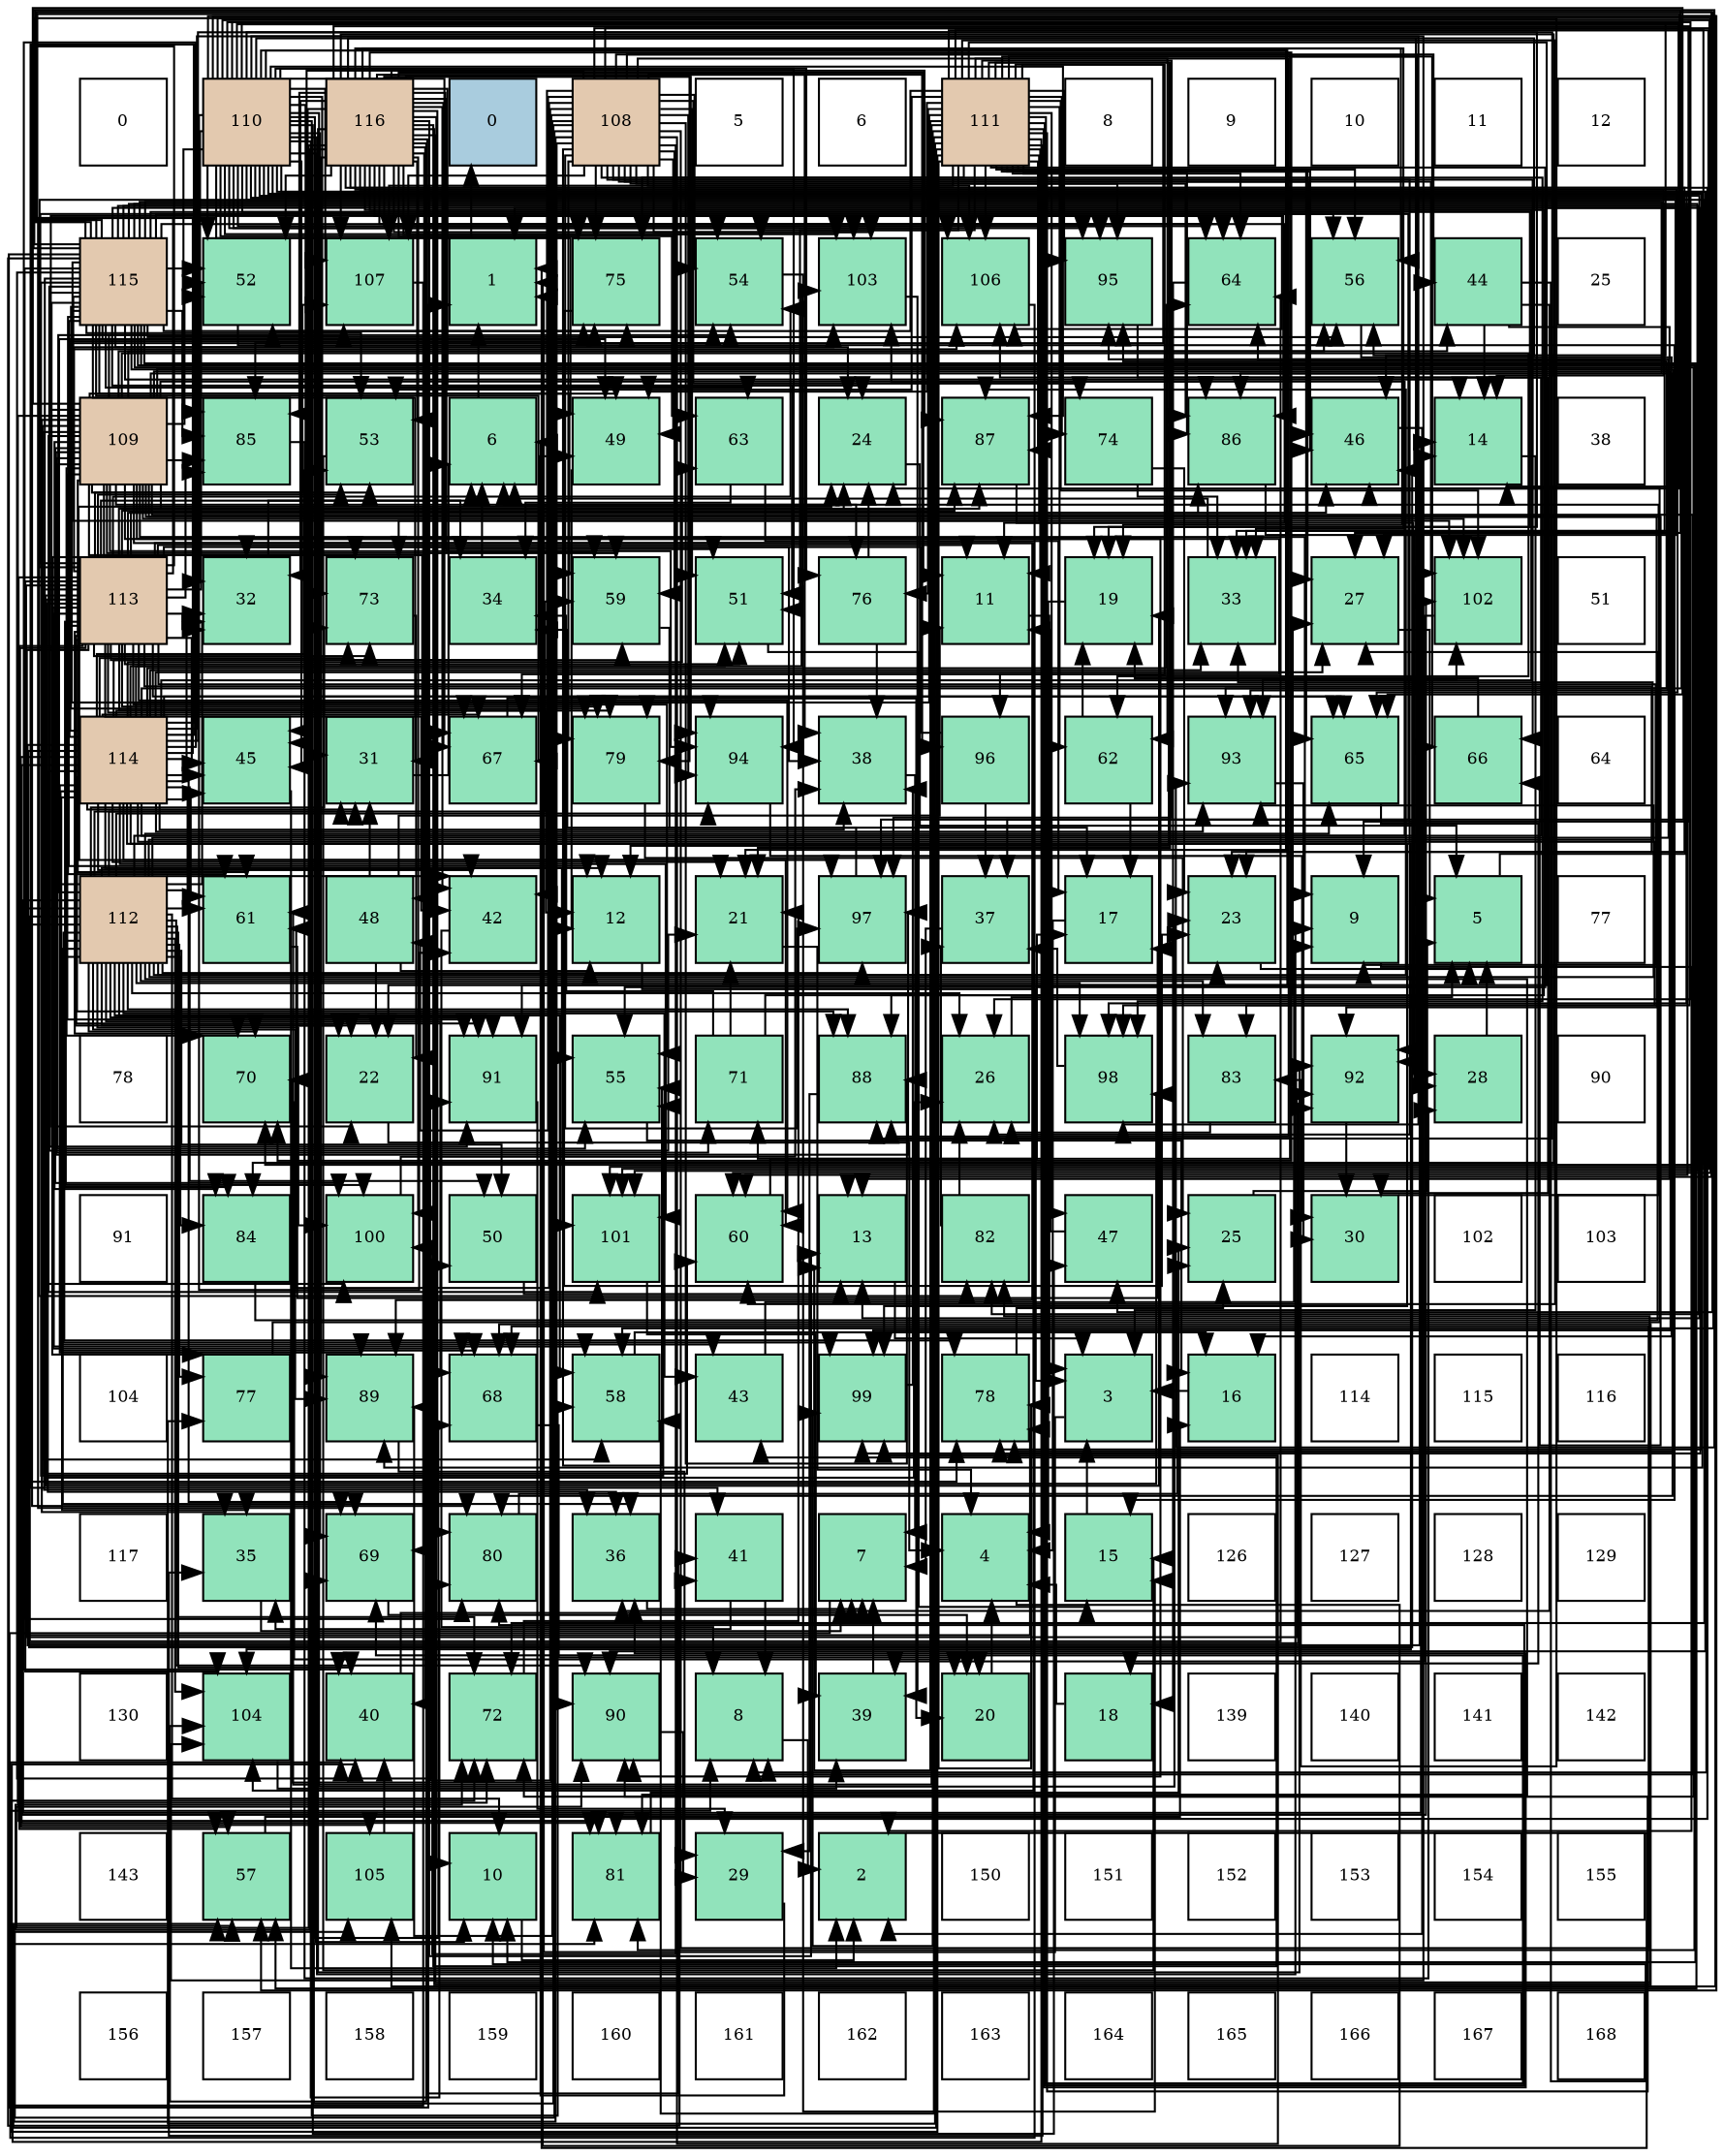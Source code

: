 digraph layout{
 rankdir=TB;
 splines=ortho;
 node [style=filled shape=square fixedsize=true width=0.6];
0[label="0", fontsize=8, fillcolor="#ffffff"];
1[label="110", fontsize=8, fillcolor="#e3c9af"];
2[label="116", fontsize=8, fillcolor="#e3c9af"];
3[label="0", fontsize=8, fillcolor="#a9ccde"];
4[label="108", fontsize=8, fillcolor="#e3c9af"];
5[label="5", fontsize=8, fillcolor="#ffffff"];
6[label="6", fontsize=8, fillcolor="#ffffff"];
7[label="111", fontsize=8, fillcolor="#e3c9af"];
8[label="8", fontsize=8, fillcolor="#ffffff"];
9[label="9", fontsize=8, fillcolor="#ffffff"];
10[label="10", fontsize=8, fillcolor="#ffffff"];
11[label="11", fontsize=8, fillcolor="#ffffff"];
12[label="12", fontsize=8, fillcolor="#ffffff"];
13[label="115", fontsize=8, fillcolor="#e3c9af"];
14[label="52", fontsize=8, fillcolor="#91e3bb"];
15[label="107", fontsize=8, fillcolor="#91e3bb"];
16[label="1", fontsize=8, fillcolor="#91e3bb"];
17[label="75", fontsize=8, fillcolor="#91e3bb"];
18[label="54", fontsize=8, fillcolor="#91e3bb"];
19[label="103", fontsize=8, fillcolor="#91e3bb"];
20[label="106", fontsize=8, fillcolor="#91e3bb"];
21[label="95", fontsize=8, fillcolor="#91e3bb"];
22[label="64", fontsize=8, fillcolor="#91e3bb"];
23[label="56", fontsize=8, fillcolor="#91e3bb"];
24[label="44", fontsize=8, fillcolor="#91e3bb"];
25[label="25", fontsize=8, fillcolor="#ffffff"];
26[label="109", fontsize=8, fillcolor="#e3c9af"];
27[label="85", fontsize=8, fillcolor="#91e3bb"];
28[label="53", fontsize=8, fillcolor="#91e3bb"];
29[label="6", fontsize=8, fillcolor="#91e3bb"];
30[label="49", fontsize=8, fillcolor="#91e3bb"];
31[label="63", fontsize=8, fillcolor="#91e3bb"];
32[label="24", fontsize=8, fillcolor="#91e3bb"];
33[label="87", fontsize=8, fillcolor="#91e3bb"];
34[label="74", fontsize=8, fillcolor="#91e3bb"];
35[label="86", fontsize=8, fillcolor="#91e3bb"];
36[label="46", fontsize=8, fillcolor="#91e3bb"];
37[label="14", fontsize=8, fillcolor="#91e3bb"];
38[label="38", fontsize=8, fillcolor="#ffffff"];
39[label="113", fontsize=8, fillcolor="#e3c9af"];
40[label="32", fontsize=8, fillcolor="#91e3bb"];
41[label="73", fontsize=8, fillcolor="#91e3bb"];
42[label="34", fontsize=8, fillcolor="#91e3bb"];
43[label="59", fontsize=8, fillcolor="#91e3bb"];
44[label="51", fontsize=8, fillcolor="#91e3bb"];
45[label="76", fontsize=8, fillcolor="#91e3bb"];
46[label="11", fontsize=8, fillcolor="#91e3bb"];
47[label="19", fontsize=8, fillcolor="#91e3bb"];
48[label="33", fontsize=8, fillcolor="#91e3bb"];
49[label="27", fontsize=8, fillcolor="#91e3bb"];
50[label="102", fontsize=8, fillcolor="#91e3bb"];
51[label="51", fontsize=8, fillcolor="#ffffff"];
52[label="114", fontsize=8, fillcolor="#e3c9af"];
53[label="45", fontsize=8, fillcolor="#91e3bb"];
54[label="31", fontsize=8, fillcolor="#91e3bb"];
55[label="67", fontsize=8, fillcolor="#91e3bb"];
56[label="79", fontsize=8, fillcolor="#91e3bb"];
57[label="94", fontsize=8, fillcolor="#91e3bb"];
58[label="38", fontsize=8, fillcolor="#91e3bb"];
59[label="96", fontsize=8, fillcolor="#91e3bb"];
60[label="62", fontsize=8, fillcolor="#91e3bb"];
61[label="93", fontsize=8, fillcolor="#91e3bb"];
62[label="65", fontsize=8, fillcolor="#91e3bb"];
63[label="66", fontsize=8, fillcolor="#91e3bb"];
64[label="64", fontsize=8, fillcolor="#ffffff"];
65[label="112", fontsize=8, fillcolor="#e3c9af"];
66[label="61", fontsize=8, fillcolor="#91e3bb"];
67[label="48", fontsize=8, fillcolor="#91e3bb"];
68[label="42", fontsize=8, fillcolor="#91e3bb"];
69[label="12", fontsize=8, fillcolor="#91e3bb"];
70[label="21", fontsize=8, fillcolor="#91e3bb"];
71[label="97", fontsize=8, fillcolor="#91e3bb"];
72[label="37", fontsize=8, fillcolor="#91e3bb"];
73[label="17", fontsize=8, fillcolor="#91e3bb"];
74[label="23", fontsize=8, fillcolor="#91e3bb"];
75[label="9", fontsize=8, fillcolor="#91e3bb"];
76[label="5", fontsize=8, fillcolor="#91e3bb"];
77[label="77", fontsize=8, fillcolor="#ffffff"];
78[label="78", fontsize=8, fillcolor="#ffffff"];
79[label="70", fontsize=8, fillcolor="#91e3bb"];
80[label="22", fontsize=8, fillcolor="#91e3bb"];
81[label="91", fontsize=8, fillcolor="#91e3bb"];
82[label="55", fontsize=8, fillcolor="#91e3bb"];
83[label="71", fontsize=8, fillcolor="#91e3bb"];
84[label="88", fontsize=8, fillcolor="#91e3bb"];
85[label="26", fontsize=8, fillcolor="#91e3bb"];
86[label="98", fontsize=8, fillcolor="#91e3bb"];
87[label="83", fontsize=8, fillcolor="#91e3bb"];
88[label="92", fontsize=8, fillcolor="#91e3bb"];
89[label="28", fontsize=8, fillcolor="#91e3bb"];
90[label="90", fontsize=8, fillcolor="#ffffff"];
91[label="91", fontsize=8, fillcolor="#ffffff"];
92[label="84", fontsize=8, fillcolor="#91e3bb"];
93[label="100", fontsize=8, fillcolor="#91e3bb"];
94[label="50", fontsize=8, fillcolor="#91e3bb"];
95[label="101", fontsize=8, fillcolor="#91e3bb"];
96[label="60", fontsize=8, fillcolor="#91e3bb"];
97[label="13", fontsize=8, fillcolor="#91e3bb"];
98[label="82", fontsize=8, fillcolor="#91e3bb"];
99[label="47", fontsize=8, fillcolor="#91e3bb"];
100[label="25", fontsize=8, fillcolor="#91e3bb"];
101[label="30", fontsize=8, fillcolor="#91e3bb"];
102[label="102", fontsize=8, fillcolor="#ffffff"];
103[label="103", fontsize=8, fillcolor="#ffffff"];
104[label="104", fontsize=8, fillcolor="#ffffff"];
105[label="77", fontsize=8, fillcolor="#91e3bb"];
106[label="89", fontsize=8, fillcolor="#91e3bb"];
107[label="68", fontsize=8, fillcolor="#91e3bb"];
108[label="58", fontsize=8, fillcolor="#91e3bb"];
109[label="43", fontsize=8, fillcolor="#91e3bb"];
110[label="99", fontsize=8, fillcolor="#91e3bb"];
111[label="78", fontsize=8, fillcolor="#91e3bb"];
112[label="3", fontsize=8, fillcolor="#91e3bb"];
113[label="16", fontsize=8, fillcolor="#91e3bb"];
114[label="114", fontsize=8, fillcolor="#ffffff"];
115[label="115", fontsize=8, fillcolor="#ffffff"];
116[label="116", fontsize=8, fillcolor="#ffffff"];
117[label="117", fontsize=8, fillcolor="#ffffff"];
118[label="35", fontsize=8, fillcolor="#91e3bb"];
119[label="69", fontsize=8, fillcolor="#91e3bb"];
120[label="80", fontsize=8, fillcolor="#91e3bb"];
121[label="36", fontsize=8, fillcolor="#91e3bb"];
122[label="41", fontsize=8, fillcolor="#91e3bb"];
123[label="7", fontsize=8, fillcolor="#91e3bb"];
124[label="4", fontsize=8, fillcolor="#91e3bb"];
125[label="15", fontsize=8, fillcolor="#91e3bb"];
126[label="126", fontsize=8, fillcolor="#ffffff"];
127[label="127", fontsize=8, fillcolor="#ffffff"];
128[label="128", fontsize=8, fillcolor="#ffffff"];
129[label="129", fontsize=8, fillcolor="#ffffff"];
130[label="130", fontsize=8, fillcolor="#ffffff"];
131[label="104", fontsize=8, fillcolor="#91e3bb"];
132[label="40", fontsize=8, fillcolor="#91e3bb"];
133[label="72", fontsize=8, fillcolor="#91e3bb"];
134[label="90", fontsize=8, fillcolor="#91e3bb"];
135[label="8", fontsize=8, fillcolor="#91e3bb"];
136[label="39", fontsize=8, fillcolor="#91e3bb"];
137[label="20", fontsize=8, fillcolor="#91e3bb"];
138[label="18", fontsize=8, fillcolor="#91e3bb"];
139[label="139", fontsize=8, fillcolor="#ffffff"];
140[label="140", fontsize=8, fillcolor="#ffffff"];
141[label="141", fontsize=8, fillcolor="#ffffff"];
142[label="142", fontsize=8, fillcolor="#ffffff"];
143[label="143", fontsize=8, fillcolor="#ffffff"];
144[label="57", fontsize=8, fillcolor="#91e3bb"];
145[label="105", fontsize=8, fillcolor="#91e3bb"];
146[label="10", fontsize=8, fillcolor="#91e3bb"];
147[label="81", fontsize=8, fillcolor="#91e3bb"];
148[label="29", fontsize=8, fillcolor="#91e3bb"];
149[label="2", fontsize=8, fillcolor="#91e3bb"];
150[label="150", fontsize=8, fillcolor="#ffffff"];
151[label="151", fontsize=8, fillcolor="#ffffff"];
152[label="152", fontsize=8, fillcolor="#ffffff"];
153[label="153", fontsize=8, fillcolor="#ffffff"];
154[label="154", fontsize=8, fillcolor="#ffffff"];
155[label="155", fontsize=8, fillcolor="#ffffff"];
156[label="156", fontsize=8, fillcolor="#ffffff"];
157[label="157", fontsize=8, fillcolor="#ffffff"];
158[label="158", fontsize=8, fillcolor="#ffffff"];
159[label="159", fontsize=8, fillcolor="#ffffff"];
160[label="160", fontsize=8, fillcolor="#ffffff"];
161[label="161", fontsize=8, fillcolor="#ffffff"];
162[label="162", fontsize=8, fillcolor="#ffffff"];
163[label="163", fontsize=8, fillcolor="#ffffff"];
164[label="164", fontsize=8, fillcolor="#ffffff"];
165[label="165", fontsize=8, fillcolor="#ffffff"];
166[label="166", fontsize=8, fillcolor="#ffffff"];
167[label="167", fontsize=8, fillcolor="#ffffff"];
168[label="168", fontsize=8, fillcolor="#ffffff"];
edge [constraint=false, style=vis];16 -> 3;
149 -> 16;
112 -> 16;
124 -> 16;
76 -> 16;
29 -> 16;
123 -> 16;
135 -> 149;
75 -> 149;
146 -> 149;
46 -> 112;
69 -> 112;
97 -> 112;
37 -> 112;
125 -> 112;
113 -> 112;
73 -> 124;
138 -> 124;
47 -> 124;
137 -> 124;
70 -> 124;
80 -> 124;
74 -> 76;
32 -> 76;
100 -> 76;
85 -> 76;
49 -> 76;
89 -> 76;
148 -> 29;
101 -> 29;
54 -> 29;
40 -> 29;
48 -> 29;
42 -> 29;
118 -> 123;
121 -> 123;
72 -> 123;
58 -> 123;
136 -> 123;
132 -> 123;
122 -> 135;
122 -> 118;
68 -> 135;
109 -> 75;
24 -> 146;
24 -> 97;
24 -> 37;
24 -> 121;
53 -> 149;
36 -> 149;
99 -> 46;
67 -> 46;
67 -> 69;
67 -> 80;
67 -> 54;
30 -> 69;
94 -> 97;
44 -> 125;
14 -> 125;
28 -> 125;
18 -> 125;
82 -> 113;
23 -> 113;
144 -> 113;
108 -> 113;
43 -> 73;
96 -> 73;
66 -> 73;
60 -> 73;
60 -> 47;
31 -> 73;
31 -> 42;
22 -> 138;
62 -> 138;
63 -> 47;
55 -> 137;
107 -> 137;
119 -> 137;
79 -> 137;
83 -> 70;
83 -> 49;
83 -> 42;
133 -> 70;
41 -> 80;
34 -> 74;
34 -> 48;
17 -> 74;
45 -> 32;
45 -> 58;
105 -> 32;
111 -> 100;
56 -> 100;
120 -> 100;
147 -> 100;
98 -> 85;
98 -> 72;
87 -> 85;
92 -> 49;
27 -> 89;
35 -> 89;
33 -> 89;
84 -> 148;
106 -> 148;
134 -> 148;
81 -> 148;
88 -> 101;
61 -> 101;
57 -> 101;
21 -> 101;
59 -> 40;
59 -> 72;
71 -> 42;
86 -> 72;
110 -> 58;
93 -> 58;
95 -> 136;
50 -> 136;
19 -> 136;
131 -> 136;
145 -> 132;
20 -> 132;
15 -> 132;
4 -> 75;
4 -> 85;
4 -> 68;
4 -> 24;
4 -> 53;
4 -> 36;
4 -> 99;
4 -> 67;
4 -> 30;
4 -> 44;
4 -> 18;
4 -> 82;
4 -> 144;
4 -> 43;
4 -> 66;
4 -> 60;
4 -> 63;
4 -> 107;
4 -> 119;
4 -> 79;
4 -> 83;
4 -> 34;
4 -> 17;
4 -> 56;
4 -> 35;
4 -> 84;
4 -> 106;
4 -> 134;
4 -> 81;
4 -> 57;
4 -> 21;
4 -> 59;
4 -> 71;
4 -> 86;
4 -> 110;
4 -> 93;
4 -> 50;
4 -> 19;
4 -> 145;
4 -> 20;
4 -> 15;
26 -> 135;
26 -> 75;
26 -> 118;
26 -> 24;
26 -> 67;
26 -> 30;
26 -> 14;
26 -> 28;
26 -> 18;
26 -> 82;
26 -> 23;
26 -> 108;
26 -> 43;
26 -> 96;
26 -> 66;
26 -> 60;
26 -> 62;
26 -> 63;
26 -> 79;
26 -> 83;
26 -> 133;
26 -> 41;
26 -> 45;
26 -> 120;
26 -> 92;
26 -> 27;
26 -> 35;
26 -> 33;
26 -> 134;
26 -> 81;
26 -> 88;
26 -> 61;
26 -> 57;
26 -> 59;
26 -> 71;
26 -> 110;
26 -> 93;
26 -> 95;
26 -> 50;
26 -> 131;
26 -> 20;
1 -> 135;
1 -> 75;
1 -> 146;
1 -> 97;
1 -> 37;
1 -> 47;
1 -> 70;
1 -> 80;
1 -> 74;
1 -> 85;
1 -> 54;
1 -> 40;
1 -> 48;
1 -> 72;
1 -> 68;
1 -> 53;
1 -> 99;
1 -> 30;
1 -> 14;
1 -> 23;
1 -> 144;
1 -> 108;
1 -> 96;
1 -> 22;
1 -> 62;
1 -> 55;
1 -> 107;
1 -> 119;
1 -> 41;
1 -> 17;
1 -> 45;
1 -> 111;
1 -> 120;
1 -> 27;
1 -> 33;
1 -> 84;
1 -> 106;
1 -> 134;
1 -> 88;
1 -> 61;
1 -> 57;
1 -> 21;
1 -> 86;
1 -> 95;
1 -> 19;
1 -> 131;
1 -> 145;
1 -> 20;
1 -> 15;
7 -> 135;
7 -> 46;
7 -> 69;
7 -> 97;
7 -> 70;
7 -> 49;
7 -> 118;
7 -> 121;
7 -> 36;
7 -> 99;
7 -> 30;
7 -> 44;
7 -> 14;
7 -> 28;
7 -> 18;
7 -> 82;
7 -> 23;
7 -> 144;
7 -> 108;
7 -> 96;
7 -> 66;
7 -> 60;
7 -> 22;
7 -> 62;
7 -> 63;
7 -> 55;
7 -> 119;
7 -> 79;
7 -> 133;
7 -> 41;
7 -> 34;
7 -> 17;
7 -> 45;
7 -> 105;
7 -> 111;
7 -> 56;
7 -> 120;
7 -> 147;
7 -> 27;
7 -> 35;
7 -> 33;
7 -> 84;
7 -> 81;
7 -> 88;
7 -> 21;
7 -> 71;
7 -> 110;
7 -> 95;
7 -> 50;
7 -> 20;
7 -> 15;
65 -> 146;
65 -> 69;
65 -> 37;
65 -> 80;
65 -> 74;
65 -> 85;
65 -> 54;
65 -> 40;
65 -> 48;
65 -> 118;
65 -> 121;
65 -> 132;
65 -> 68;
65 -> 109;
65 -> 53;
65 -> 36;
65 -> 94;
65 -> 108;
65 -> 43;
65 -> 66;
65 -> 22;
65 -> 62;
65 -> 107;
65 -> 79;
65 -> 133;
65 -> 41;
65 -> 17;
65 -> 105;
65 -> 111;
65 -> 147;
65 -> 87;
65 -> 92;
65 -> 33;
65 -> 84;
65 -> 106;
65 -> 134;
65 -> 81;
65 -> 61;
65 -> 57;
65 -> 21;
65 -> 71;
65 -> 86;
65 -> 110;
65 -> 93;
65 -> 95;
65 -> 50;
65 -> 19;
65 -> 131;
65 -> 15;
39 -> 75;
39 -> 46;
39 -> 69;
39 -> 47;
39 -> 80;
39 -> 74;
39 -> 32;
39 -> 85;
39 -> 40;
39 -> 42;
39 -> 121;
39 -> 58;
39 -> 68;
39 -> 53;
39 -> 36;
39 -> 44;
39 -> 14;
39 -> 28;
39 -> 18;
39 -> 82;
39 -> 23;
39 -> 144;
39 -> 108;
39 -> 43;
39 -> 96;
39 -> 62;
39 -> 55;
39 -> 107;
39 -> 119;
39 -> 79;
39 -> 133;
39 -> 41;
39 -> 105;
39 -> 111;
39 -> 56;
39 -> 120;
39 -> 147;
39 -> 92;
39 -> 27;
39 -> 35;
39 -> 33;
39 -> 106;
39 -> 81;
39 -> 88;
39 -> 71;
39 -> 86;
39 -> 93;
39 -> 19;
39 -> 131;
39 -> 145;
39 -> 15;
52 -> 37;
52 -> 47;
52 -> 70;
52 -> 32;
52 -> 49;
52 -> 54;
52 -> 40;
52 -> 48;
52 -> 121;
52 -> 58;
52 -> 132;
52 -> 122;
52 -> 68;
52 -> 109;
52 -> 53;
52 -> 30;
52 -> 94;
52 -> 44;
52 -> 28;
52 -> 18;
52 -> 82;
52 -> 144;
52 -> 96;
52 -> 66;
52 -> 31;
52 -> 22;
52 -> 62;
52 -> 55;
52 -> 107;
52 -> 119;
52 -> 41;
52 -> 17;
52 -> 111;
52 -> 56;
52 -> 147;
52 -> 98;
52 -> 87;
52 -> 84;
52 -> 106;
52 -> 88;
52 -> 61;
52 -> 21;
52 -> 86;
52 -> 110;
52 -> 95;
52 -> 50;
52 -> 19;
52 -> 131;
52 -> 20;
13 -> 146;
13 -> 46;
13 -> 69;
13 -> 97;
13 -> 37;
13 -> 47;
13 -> 70;
13 -> 80;
13 -> 32;
13 -> 49;
13 -> 54;
13 -> 48;
13 -> 122;
13 -> 36;
13 -> 30;
13 -> 94;
13 -> 44;
13 -> 14;
13 -> 28;
13 -> 82;
13 -> 23;
13 -> 144;
13 -> 108;
13 -> 43;
13 -> 96;
13 -> 66;
13 -> 31;
13 -> 22;
13 -> 55;
13 -> 133;
13 -> 17;
13 -> 111;
13 -> 56;
13 -> 120;
13 -> 147;
13 -> 98;
13 -> 87;
13 -> 27;
13 -> 35;
13 -> 134;
13 -> 81;
13 -> 61;
13 -> 57;
13 -> 71;
13 -> 110;
13 -> 93;
13 -> 95;
13 -> 50;
13 -> 20;
2 -> 146;
2 -> 46;
2 -> 97;
2 -> 37;
2 -> 74;
2 -> 32;
2 -> 49;
2 -> 40;
2 -> 48;
2 -> 58;
2 -> 132;
2 -> 122;
2 -> 68;
2 -> 109;
2 -> 53;
2 -> 36;
2 -> 44;
2 -> 14;
2 -> 28;
2 -> 18;
2 -> 23;
2 -> 43;
2 -> 31;
2 -> 22;
2 -> 55;
2 -> 107;
2 -> 119;
2 -> 79;
2 -> 133;
2 -> 56;
2 -> 120;
2 -> 147;
2 -> 98;
2 -> 92;
2 -> 27;
2 -> 35;
2 -> 33;
2 -> 84;
2 -> 106;
2 -> 134;
2 -> 88;
2 -> 61;
2 -> 57;
2 -> 21;
2 -> 86;
2 -> 93;
2 -> 19;
2 -> 131;
2 -> 15;
edge [constraint=true, style=invis];
0 -> 13 -> 26 -> 39 -> 52 -> 65 -> 78 -> 91 -> 104 -> 117 -> 130 -> 143 -> 156;
1 -> 14 -> 27 -> 40 -> 53 -> 66 -> 79 -> 92 -> 105 -> 118 -> 131 -> 144 -> 157;
2 -> 15 -> 28 -> 41 -> 54 -> 67 -> 80 -> 93 -> 106 -> 119 -> 132 -> 145 -> 158;
3 -> 16 -> 29 -> 42 -> 55 -> 68 -> 81 -> 94 -> 107 -> 120 -> 133 -> 146 -> 159;
4 -> 17 -> 30 -> 43 -> 56 -> 69 -> 82 -> 95 -> 108 -> 121 -> 134 -> 147 -> 160;
5 -> 18 -> 31 -> 44 -> 57 -> 70 -> 83 -> 96 -> 109 -> 122 -> 135 -> 148 -> 161;
6 -> 19 -> 32 -> 45 -> 58 -> 71 -> 84 -> 97 -> 110 -> 123 -> 136 -> 149 -> 162;
7 -> 20 -> 33 -> 46 -> 59 -> 72 -> 85 -> 98 -> 111 -> 124 -> 137 -> 150 -> 163;
8 -> 21 -> 34 -> 47 -> 60 -> 73 -> 86 -> 99 -> 112 -> 125 -> 138 -> 151 -> 164;
9 -> 22 -> 35 -> 48 -> 61 -> 74 -> 87 -> 100 -> 113 -> 126 -> 139 -> 152 -> 165;
10 -> 23 -> 36 -> 49 -> 62 -> 75 -> 88 -> 101 -> 114 -> 127 -> 140 -> 153 -> 166;
11 -> 24 -> 37 -> 50 -> 63 -> 76 -> 89 -> 102 -> 115 -> 128 -> 141 -> 154 -> 167;
12 -> 25 -> 38 -> 51 -> 64 -> 77 -> 90 -> 103 -> 116 -> 129 -> 142 -> 155 -> 168;
rank = same {0 -> 1 -> 2 -> 3 -> 4 -> 5 -> 6 -> 7 -> 8 -> 9 -> 10 -> 11 -> 12};
rank = same {13 -> 14 -> 15 -> 16 -> 17 -> 18 -> 19 -> 20 -> 21 -> 22 -> 23 -> 24 -> 25};
rank = same {26 -> 27 -> 28 -> 29 -> 30 -> 31 -> 32 -> 33 -> 34 -> 35 -> 36 -> 37 -> 38};
rank = same {39 -> 40 -> 41 -> 42 -> 43 -> 44 -> 45 -> 46 -> 47 -> 48 -> 49 -> 50 -> 51};
rank = same {52 -> 53 -> 54 -> 55 -> 56 -> 57 -> 58 -> 59 -> 60 -> 61 -> 62 -> 63 -> 64};
rank = same {65 -> 66 -> 67 -> 68 -> 69 -> 70 -> 71 -> 72 -> 73 -> 74 -> 75 -> 76 -> 77};
rank = same {78 -> 79 -> 80 -> 81 -> 82 -> 83 -> 84 -> 85 -> 86 -> 87 -> 88 -> 89 -> 90};
rank = same {91 -> 92 -> 93 -> 94 -> 95 -> 96 -> 97 -> 98 -> 99 -> 100 -> 101 -> 102 -> 103};
rank = same {104 -> 105 -> 106 -> 107 -> 108 -> 109 -> 110 -> 111 -> 112 -> 113 -> 114 -> 115 -> 116};
rank = same {117 -> 118 -> 119 -> 120 -> 121 -> 122 -> 123 -> 124 -> 125 -> 126 -> 127 -> 128 -> 129};
rank = same {130 -> 131 -> 132 -> 133 -> 134 -> 135 -> 136 -> 137 -> 138 -> 139 -> 140 -> 141 -> 142};
rank = same {143 -> 144 -> 145 -> 146 -> 147 -> 148 -> 149 -> 150 -> 151 -> 152 -> 153 -> 154 -> 155};
rank = same {156 -> 157 -> 158 -> 159 -> 160 -> 161 -> 162 -> 163 -> 164 -> 165 -> 166 -> 167 -> 168};
}